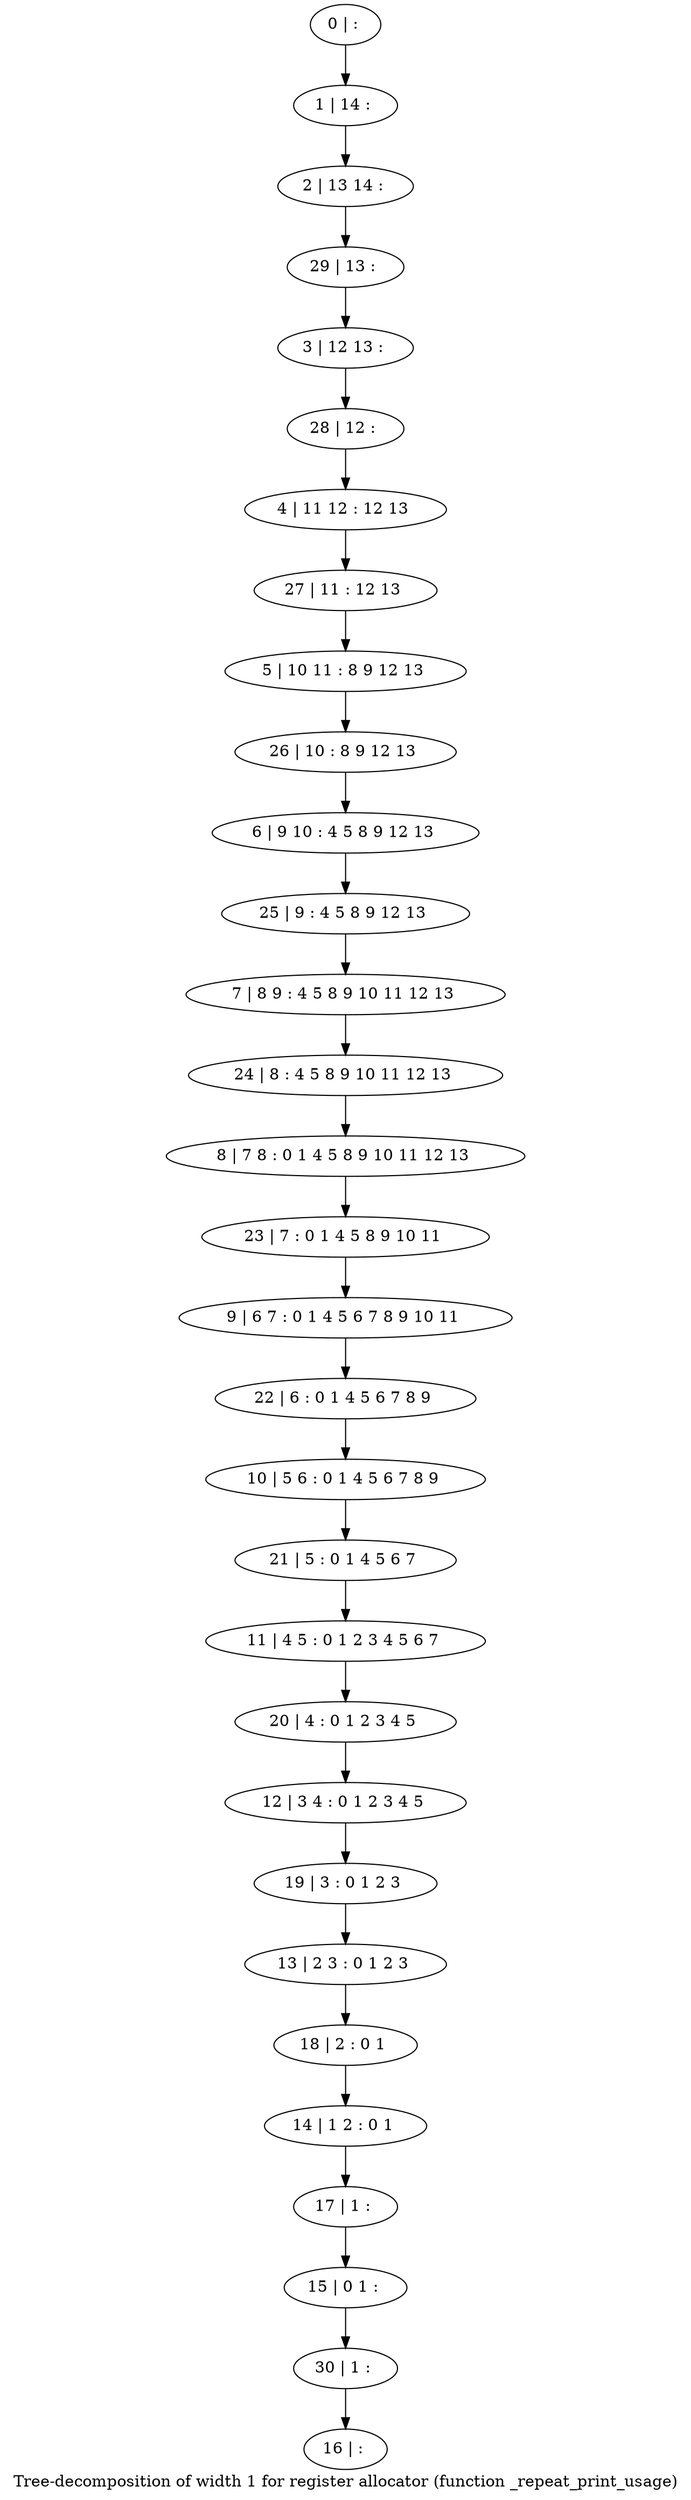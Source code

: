 digraph G {
graph [label="Tree-decomposition of width 1 for register allocator (function _repeat_print_usage)"]
0[label="0 | : "];
1[label="1 | 14 : "];
2[label="2 | 13 14 : "];
3[label="3 | 12 13 : "];
4[label="4 | 11 12 : 12 13 "];
5[label="5 | 10 11 : 8 9 12 13 "];
6[label="6 | 9 10 : 4 5 8 9 12 13 "];
7[label="7 | 8 9 : 4 5 8 9 10 11 12 13 "];
8[label="8 | 7 8 : 0 1 4 5 8 9 10 11 12 13 "];
9[label="9 | 6 7 : 0 1 4 5 6 7 8 9 10 11 "];
10[label="10 | 5 6 : 0 1 4 5 6 7 8 9 "];
11[label="11 | 4 5 : 0 1 2 3 4 5 6 7 "];
12[label="12 | 3 4 : 0 1 2 3 4 5 "];
13[label="13 | 2 3 : 0 1 2 3 "];
14[label="14 | 1 2 : 0 1 "];
15[label="15 | 0 1 : "];
16[label="16 | : "];
17[label="17 | 1 : "];
18[label="18 | 2 : 0 1 "];
19[label="19 | 3 : 0 1 2 3 "];
20[label="20 | 4 : 0 1 2 3 4 5 "];
21[label="21 | 5 : 0 1 4 5 6 7 "];
22[label="22 | 6 : 0 1 4 5 6 7 8 9 "];
23[label="23 | 7 : 0 1 4 5 8 9 10 11 "];
24[label="24 | 8 : 4 5 8 9 10 11 12 13 "];
25[label="25 | 9 : 4 5 8 9 12 13 "];
26[label="26 | 10 : 8 9 12 13 "];
27[label="27 | 11 : 12 13 "];
28[label="28 | 12 : "];
29[label="29 | 13 : "];
30[label="30 | 1 : "];
0->1 ;
1->2 ;
17->15 ;
14->17 ;
18->14 ;
13->18 ;
19->13 ;
12->19 ;
20->12 ;
11->20 ;
21->11 ;
10->21 ;
22->10 ;
9->22 ;
23->9 ;
8->23 ;
24->8 ;
7->24 ;
25->7 ;
6->25 ;
26->6 ;
5->26 ;
27->5 ;
4->27 ;
28->4 ;
3->28 ;
29->3 ;
2->29 ;
30->16 ;
15->30 ;
}
